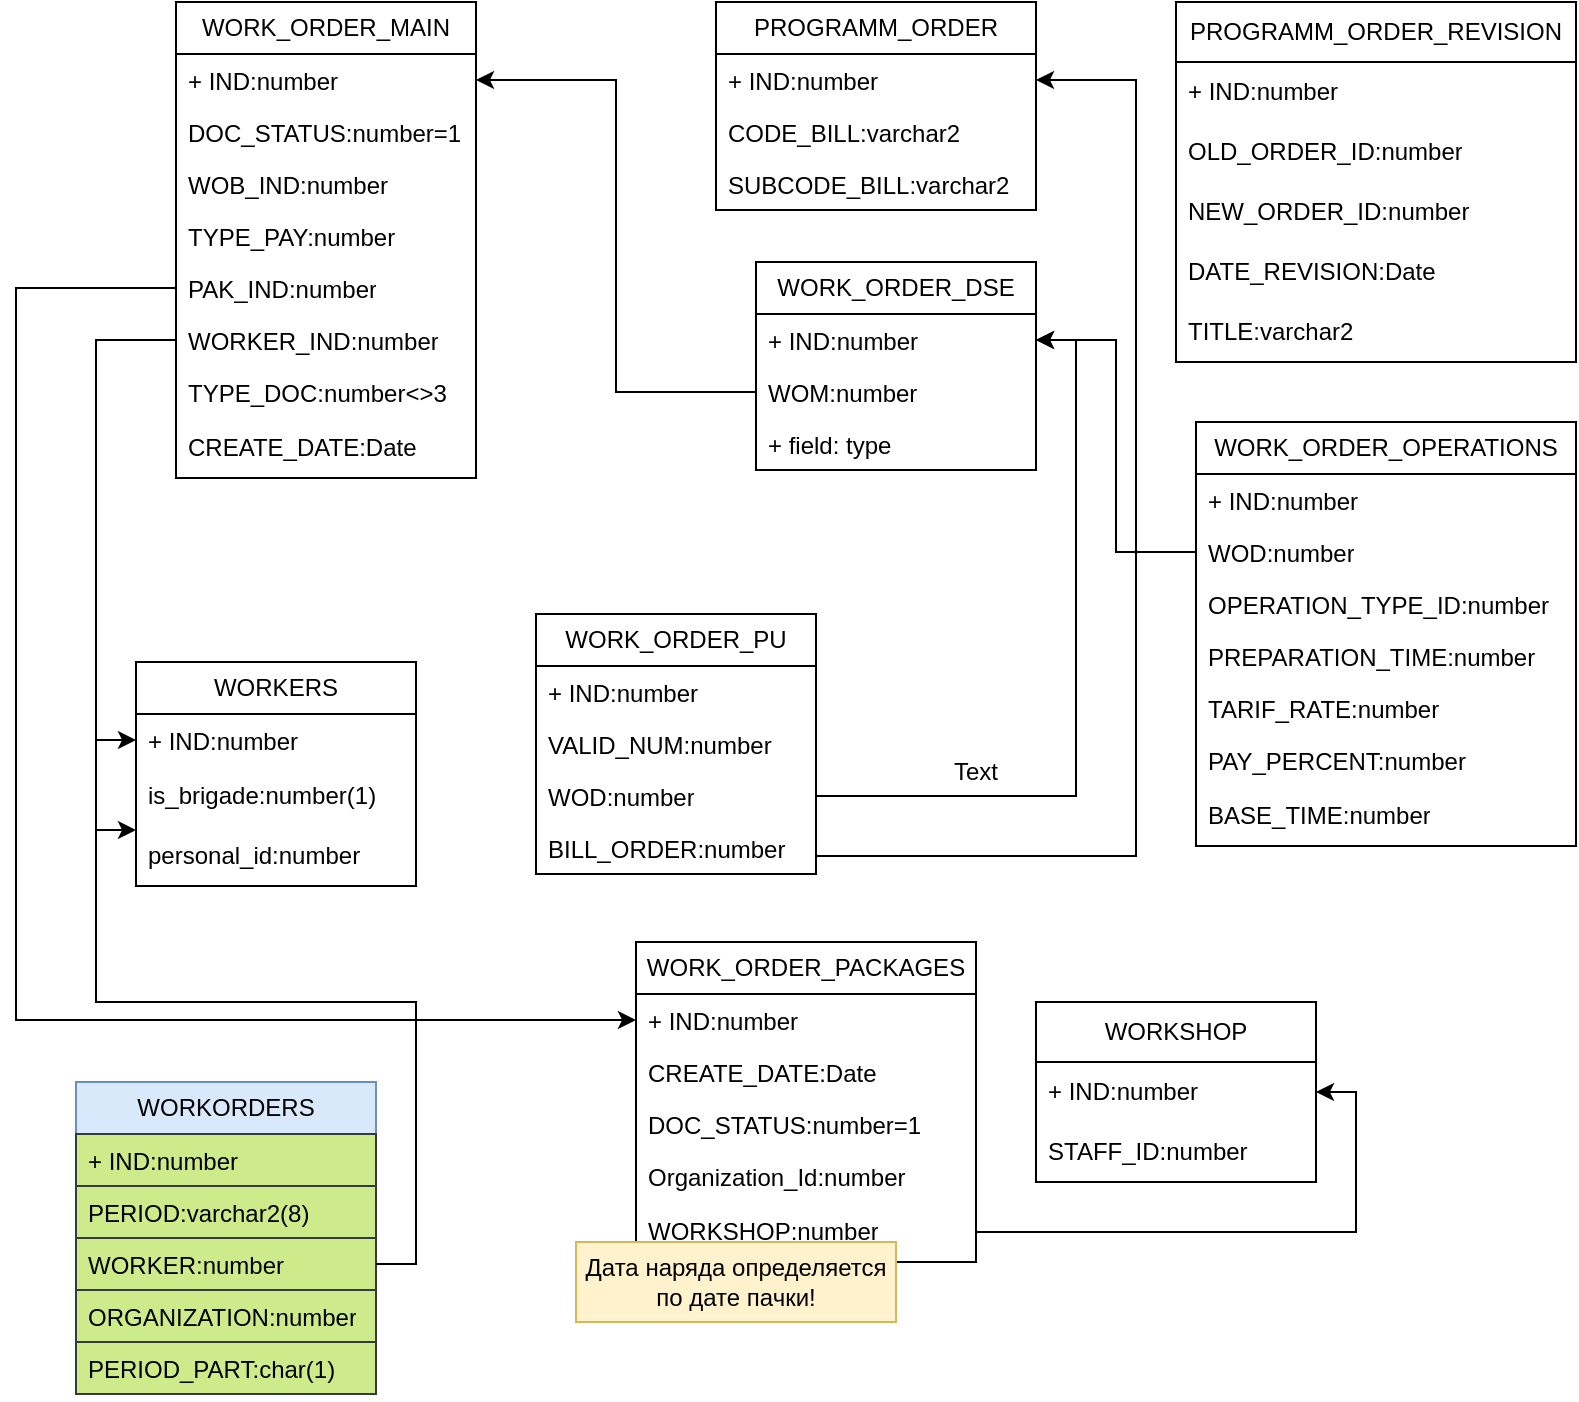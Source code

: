 <mxfile version="21.1.8" type="github">
  <diagram name="Page-1" id="9f46799a-70d6-7492-0946-bef42562c5a5">
    <mxGraphModel dx="1434" dy="796" grid="1" gridSize="10" guides="1" tooltips="1" connect="1" arrows="1" fold="1" page="1" pageScale="1" pageWidth="1169" pageHeight="827" background="none" math="0" shadow="0">
      <root>
        <mxCell id="0" />
        <mxCell id="1" parent="0" />
        <mxCell id="JL5NNq-8GLPffX-R44t9-5" value="WORK_ORDER_MAIN" style="swimlane;fontStyle=0;childLayout=stackLayout;horizontal=1;startSize=26;fillColor=none;horizontalStack=0;resizeParent=1;resizeParentMax=0;resizeLast=0;collapsible=1;marginBottom=0;whiteSpace=wrap;html=1;" parent="1" vertex="1">
          <mxGeometry x="150" y="20" width="150" height="238" as="geometry" />
        </mxCell>
        <mxCell id="JL5NNq-8GLPffX-R44t9-6" value="+ IND:number" style="text;strokeColor=none;fillColor=none;align=left;verticalAlign=top;spacingLeft=4;spacingRight=4;overflow=hidden;rotatable=0;points=[[0,0.5],[1,0.5]];portConstraint=eastwest;whiteSpace=wrap;html=1;" parent="JL5NNq-8GLPffX-R44t9-5" vertex="1">
          <mxGeometry y="26" width="150" height="26" as="geometry" />
        </mxCell>
        <mxCell id="JL5NNq-8GLPffX-R44t9-7" value="DOC_STATUS:number=1" style="text;strokeColor=none;fillColor=none;align=left;verticalAlign=top;spacingLeft=4;spacingRight=4;overflow=hidden;rotatable=0;points=[[0,0.5],[1,0.5]];portConstraint=eastwest;whiteSpace=wrap;html=1;" parent="JL5NNq-8GLPffX-R44t9-5" vertex="1">
          <mxGeometry y="52" width="150" height="26" as="geometry" />
        </mxCell>
        <mxCell id="JL5NNq-8GLPffX-R44t9-8" value="WOB_IND:number" style="text;strokeColor=none;fillColor=none;align=left;verticalAlign=top;spacingLeft=4;spacingRight=4;overflow=hidden;rotatable=0;points=[[0,0.5],[1,0.5]];portConstraint=eastwest;whiteSpace=wrap;html=1;" parent="JL5NNq-8GLPffX-R44t9-5" vertex="1">
          <mxGeometry y="78" width="150" height="26" as="geometry" />
        </mxCell>
        <mxCell id="JL5NNq-8GLPffX-R44t9-9" value="TYPE_PAY:number" style="text;strokeColor=none;fillColor=none;align=left;verticalAlign=top;spacingLeft=4;spacingRight=4;overflow=hidden;rotatable=0;points=[[0,0.5],[1,0.5]];portConstraint=eastwest;whiteSpace=wrap;html=1;" parent="JL5NNq-8GLPffX-R44t9-5" vertex="1">
          <mxGeometry y="104" width="150" height="26" as="geometry" />
        </mxCell>
        <mxCell id="JL5NNq-8GLPffX-R44t9-33" value="PAK_IND:number" style="text;strokeColor=none;fillColor=none;align=left;verticalAlign=top;spacingLeft=4;spacingRight=4;overflow=hidden;rotatable=0;points=[[0,0.5],[1,0.5]];portConstraint=eastwest;whiteSpace=wrap;html=1;" parent="JL5NNq-8GLPffX-R44t9-5" vertex="1">
          <mxGeometry y="130" width="150" height="26" as="geometry" />
        </mxCell>
        <mxCell id="JL5NNq-8GLPffX-R44t9-41" value="WORKER_IND:number" style="text;strokeColor=none;fillColor=none;align=left;verticalAlign=top;spacingLeft=4;spacingRight=4;overflow=hidden;rotatable=0;points=[[0,0.5],[1,0.5]];portConstraint=eastwest;whiteSpace=wrap;html=1;" parent="JL5NNq-8GLPffX-R44t9-5" vertex="1">
          <mxGeometry y="156" width="150" height="26" as="geometry" />
        </mxCell>
        <mxCell id="JL5NNq-8GLPffX-R44t9-56" value="TYPE_DOC:number&amp;lt;&amp;gt;3" style="text;strokeColor=none;fillColor=none;align=left;verticalAlign=top;spacingLeft=4;spacingRight=4;overflow=hidden;rotatable=0;points=[[0,0.5],[1,0.5]];portConstraint=eastwest;whiteSpace=wrap;html=1;" parent="JL5NNq-8GLPffX-R44t9-5" vertex="1">
          <mxGeometry y="182" width="150" height="26" as="geometry" />
        </mxCell>
        <mxCell id="oC8seJXO5h8MSKb7G7MF-5" value="CREATE_DATE:Date" style="text;strokeColor=none;fillColor=none;align=left;verticalAlign=middle;spacingLeft=4;spacingRight=4;overflow=hidden;points=[[0,0.5],[1,0.5]];portConstraint=eastwest;rotatable=0;whiteSpace=wrap;html=1;" parent="JL5NNq-8GLPffX-R44t9-5" vertex="1">
          <mxGeometry y="208" width="150" height="30" as="geometry" />
        </mxCell>
        <mxCell id="JL5NNq-8GLPffX-R44t9-10" value="WORK_ORDER_DSE" style="swimlane;fontStyle=0;childLayout=stackLayout;horizontal=1;startSize=26;fillColor=none;horizontalStack=0;resizeParent=1;resizeParentMax=0;resizeLast=0;collapsible=1;marginBottom=0;whiteSpace=wrap;html=1;" parent="1" vertex="1">
          <mxGeometry x="440" y="150" width="140" height="104" as="geometry" />
        </mxCell>
        <mxCell id="JL5NNq-8GLPffX-R44t9-12" value="+ IND:number" style="text;strokeColor=none;fillColor=none;align=left;verticalAlign=top;spacingLeft=4;spacingRight=4;overflow=hidden;rotatable=0;points=[[0,0.5],[1,0.5]];portConstraint=eastwest;whiteSpace=wrap;html=1;" parent="JL5NNq-8GLPffX-R44t9-10" vertex="1">
          <mxGeometry y="26" width="140" height="26" as="geometry" />
        </mxCell>
        <mxCell id="JL5NNq-8GLPffX-R44t9-11" value="WOM:number" style="text;strokeColor=none;fillColor=none;align=left;verticalAlign=top;spacingLeft=4;spacingRight=4;overflow=hidden;rotatable=0;points=[[0,0.5],[1,0.5]];portConstraint=eastwest;whiteSpace=wrap;html=1;" parent="JL5NNq-8GLPffX-R44t9-10" vertex="1">
          <mxGeometry y="52" width="140" height="26" as="geometry" />
        </mxCell>
        <mxCell id="JL5NNq-8GLPffX-R44t9-13" value="+ field: type" style="text;strokeColor=none;fillColor=none;align=left;verticalAlign=top;spacingLeft=4;spacingRight=4;overflow=hidden;rotatable=0;points=[[0,0.5],[1,0.5]];portConstraint=eastwest;whiteSpace=wrap;html=1;" parent="JL5NNq-8GLPffX-R44t9-10" vertex="1">
          <mxGeometry y="78" width="140" height="26" as="geometry" />
        </mxCell>
        <mxCell id="JL5NNq-8GLPffX-R44t9-14" style="edgeStyle=orthogonalEdgeStyle;rounded=0;orthogonalLoop=1;jettySize=auto;html=1;exitX=0;exitY=0.5;exitDx=0;exitDy=0;entryX=1;entryY=0.5;entryDx=0;entryDy=0;" parent="1" source="JL5NNq-8GLPffX-R44t9-11" target="JL5NNq-8GLPffX-R44t9-6" edge="1">
          <mxGeometry relative="1" as="geometry" />
        </mxCell>
        <mxCell id="JL5NNq-8GLPffX-R44t9-15" value="WORK_ORDER_PU" style="swimlane;fontStyle=0;childLayout=stackLayout;horizontal=1;startSize=26;fillColor=none;horizontalStack=0;resizeParent=1;resizeParentMax=0;resizeLast=0;collapsible=1;marginBottom=0;whiteSpace=wrap;html=1;" parent="1" vertex="1">
          <mxGeometry x="330" y="326" width="140" height="130" as="geometry" />
        </mxCell>
        <mxCell id="JL5NNq-8GLPffX-R44t9-16" value="+ IND:number" style="text;strokeColor=none;fillColor=none;align=left;verticalAlign=top;spacingLeft=4;spacingRight=4;overflow=hidden;rotatable=0;points=[[0,0.5],[1,0.5]];portConstraint=eastwest;whiteSpace=wrap;html=1;" parent="JL5NNq-8GLPffX-R44t9-15" vertex="1">
          <mxGeometry y="26" width="140" height="26" as="geometry" />
        </mxCell>
        <mxCell id="JL5NNq-8GLPffX-R44t9-17" value="VALID_NUM:number" style="text;strokeColor=none;fillColor=none;align=left;verticalAlign=top;spacingLeft=4;spacingRight=4;overflow=hidden;rotatable=0;points=[[0,0.5],[1,0.5]];portConstraint=eastwest;whiteSpace=wrap;html=1;" parent="JL5NNq-8GLPffX-R44t9-15" vertex="1">
          <mxGeometry y="52" width="140" height="26" as="geometry" />
        </mxCell>
        <mxCell id="JL5NNq-8GLPffX-R44t9-18" value="WOD:number" style="text;strokeColor=none;fillColor=none;align=left;verticalAlign=top;spacingLeft=4;spacingRight=4;overflow=hidden;rotatable=0;points=[[0,0.5],[1,0.5]];portConstraint=eastwest;whiteSpace=wrap;html=1;" parent="JL5NNq-8GLPffX-R44t9-15" vertex="1">
          <mxGeometry y="78" width="140" height="26" as="geometry" />
        </mxCell>
        <mxCell id="JL5NNq-8GLPffX-R44t9-53" value="BILL_ORDER:number" style="text;strokeColor=none;fillColor=none;align=left;verticalAlign=top;spacingLeft=4;spacingRight=4;overflow=hidden;rotatable=0;points=[[0,0.5],[1,0.5]];portConstraint=eastwest;whiteSpace=wrap;html=1;" parent="JL5NNq-8GLPffX-R44t9-15" vertex="1">
          <mxGeometry y="104" width="140" height="26" as="geometry" />
        </mxCell>
        <mxCell id="JL5NNq-8GLPffX-R44t9-19" style="edgeStyle=orthogonalEdgeStyle;rounded=0;orthogonalLoop=1;jettySize=auto;html=1;exitX=1;exitY=0.5;exitDx=0;exitDy=0;entryX=1;entryY=0.5;entryDx=0;entryDy=0;" parent="1" source="JL5NNq-8GLPffX-R44t9-18" target="JL5NNq-8GLPffX-R44t9-12" edge="1">
          <mxGeometry relative="1" as="geometry" />
        </mxCell>
        <mxCell id="JL5NNq-8GLPffX-R44t9-20" value="WORK_ORDER_OPERATIONS" style="swimlane;fontStyle=0;childLayout=stackLayout;horizontal=1;startSize=26;fillColor=none;horizontalStack=0;resizeParent=1;resizeParentMax=0;resizeLast=0;collapsible=1;marginBottom=0;whiteSpace=wrap;html=1;" parent="1" vertex="1">
          <mxGeometry x="660" y="230" width="190" height="212" as="geometry" />
        </mxCell>
        <mxCell id="JL5NNq-8GLPffX-R44t9-21" value="+ IND:number" style="text;strokeColor=none;fillColor=none;align=left;verticalAlign=top;spacingLeft=4;spacingRight=4;overflow=hidden;rotatable=0;points=[[0,0.5],[1,0.5]];portConstraint=eastwest;whiteSpace=wrap;html=1;" parent="JL5NNq-8GLPffX-R44t9-20" vertex="1">
          <mxGeometry y="26" width="190" height="26" as="geometry" />
        </mxCell>
        <mxCell id="JL5NNq-8GLPffX-R44t9-22" value="WOD:number" style="text;strokeColor=none;fillColor=none;align=left;verticalAlign=top;spacingLeft=4;spacingRight=4;overflow=hidden;rotatable=0;points=[[0,0.5],[1,0.5]];portConstraint=eastwest;whiteSpace=wrap;html=1;" parent="JL5NNq-8GLPffX-R44t9-20" vertex="1">
          <mxGeometry y="52" width="190" height="26" as="geometry" />
        </mxCell>
        <mxCell id="JL5NNq-8GLPffX-R44t9-23" value="OPERATION_TYPE_ID:number" style="text;strokeColor=none;fillColor=none;align=left;verticalAlign=top;spacingLeft=4;spacingRight=4;overflow=hidden;rotatable=0;points=[[0,0.5],[1,0.5]];portConstraint=eastwest;whiteSpace=wrap;html=1;" parent="JL5NNq-8GLPffX-R44t9-20" vertex="1">
          <mxGeometry y="78" width="190" height="26" as="geometry" />
        </mxCell>
        <mxCell id="JL5NNq-8GLPffX-R44t9-26" value="PREPARATION_TIME:number" style="text;strokeColor=none;fillColor=none;align=left;verticalAlign=top;spacingLeft=4;spacingRight=4;overflow=hidden;rotatable=0;points=[[0,0.5],[1,0.5]];portConstraint=eastwest;whiteSpace=wrap;html=1;" parent="JL5NNq-8GLPffX-R44t9-20" vertex="1">
          <mxGeometry y="104" width="190" height="26" as="geometry" />
        </mxCell>
        <mxCell id="JL5NNq-8GLPffX-R44t9-25" value="TARIF_RATE:number" style="text;strokeColor=none;fillColor=none;align=left;verticalAlign=top;spacingLeft=4;spacingRight=4;overflow=hidden;rotatable=0;points=[[0,0.5],[1,0.5]];portConstraint=eastwest;whiteSpace=wrap;html=1;" parent="JL5NNq-8GLPffX-R44t9-20" vertex="1">
          <mxGeometry y="130" width="190" height="26" as="geometry" />
        </mxCell>
        <mxCell id="JL5NNq-8GLPffX-R44t9-27" value="PAY_PERCENT:number" style="text;strokeColor=none;fillColor=none;align=left;verticalAlign=top;spacingLeft=4;spacingRight=4;overflow=hidden;rotatable=0;points=[[0,0.5],[1,0.5]];portConstraint=eastwest;whiteSpace=wrap;html=1;" parent="JL5NNq-8GLPffX-R44t9-20" vertex="1">
          <mxGeometry y="156" width="190" height="26" as="geometry" />
        </mxCell>
        <mxCell id="oC8seJXO5h8MSKb7G7MF-7" value="BASE_TIME:number" style="text;strokeColor=none;fillColor=none;align=left;verticalAlign=middle;spacingLeft=4;spacingRight=4;overflow=hidden;points=[[0,0.5],[1,0.5]];portConstraint=eastwest;rotatable=0;whiteSpace=wrap;html=1;" parent="JL5NNq-8GLPffX-R44t9-20" vertex="1">
          <mxGeometry y="182" width="190" height="30" as="geometry" />
        </mxCell>
        <mxCell id="JL5NNq-8GLPffX-R44t9-24" style="edgeStyle=orthogonalEdgeStyle;rounded=0;orthogonalLoop=1;jettySize=auto;html=1;exitX=0;exitY=0.5;exitDx=0;exitDy=0;entryX=1;entryY=0.5;entryDx=0;entryDy=0;" parent="1" source="JL5NNq-8GLPffX-R44t9-22" target="JL5NNq-8GLPffX-R44t9-12" edge="1">
          <mxGeometry relative="1" as="geometry" />
        </mxCell>
        <mxCell id="JL5NNq-8GLPffX-R44t9-28" value="WORK_ORDER_PACKAGES" style="swimlane;fontStyle=0;childLayout=stackLayout;horizontal=1;startSize=26;fillColor=none;horizontalStack=0;resizeParent=1;resizeParentMax=0;resizeLast=0;collapsible=1;marginBottom=0;whiteSpace=wrap;html=1;" parent="1" vertex="1">
          <mxGeometry x="380" y="490" width="170" height="160" as="geometry" />
        </mxCell>
        <mxCell id="JL5NNq-8GLPffX-R44t9-29" value="+ IND:number" style="text;strokeColor=none;fillColor=none;align=left;verticalAlign=top;spacingLeft=4;spacingRight=4;overflow=hidden;rotatable=0;points=[[0,0.5],[1,0.5]];portConstraint=eastwest;whiteSpace=wrap;html=1;" parent="JL5NNq-8GLPffX-R44t9-28" vertex="1">
          <mxGeometry y="26" width="170" height="26" as="geometry" />
        </mxCell>
        <mxCell id="JL5NNq-8GLPffX-R44t9-30" value="CREATE_DATE:Date" style="text;strokeColor=none;fillColor=none;align=left;verticalAlign=top;spacingLeft=4;spacingRight=4;overflow=hidden;rotatable=0;points=[[0,0.5],[1,0.5]];portConstraint=eastwest;whiteSpace=wrap;html=1;" parent="JL5NNq-8GLPffX-R44t9-28" vertex="1">
          <mxGeometry y="52" width="170" height="26" as="geometry" />
        </mxCell>
        <mxCell id="JL5NNq-8GLPffX-R44t9-31" value="DOC_STATUS:number=1" style="text;strokeColor=none;fillColor=none;align=left;verticalAlign=top;spacingLeft=4;spacingRight=4;overflow=hidden;rotatable=0;points=[[0,0.5],[1,0.5]];portConstraint=eastwest;whiteSpace=wrap;html=1;" parent="JL5NNq-8GLPffX-R44t9-28" vertex="1">
          <mxGeometry y="78" width="170" height="26" as="geometry" />
        </mxCell>
        <mxCell id="JL5NNq-8GLPffX-R44t9-32" value="Organization_Id:number" style="text;strokeColor=none;fillColor=none;align=left;verticalAlign=top;spacingLeft=4;spacingRight=4;overflow=hidden;rotatable=0;points=[[0,0.5],[1,0.5]];portConstraint=eastwest;whiteSpace=wrap;html=1;" parent="JL5NNq-8GLPffX-R44t9-28" vertex="1">
          <mxGeometry y="104" width="170" height="26" as="geometry" />
        </mxCell>
        <mxCell id="oC8seJXO5h8MSKb7G7MF-15" value="WORKSHOP:number" style="text;strokeColor=none;fillColor=none;align=left;verticalAlign=middle;spacingLeft=4;spacingRight=4;overflow=hidden;points=[[0,0.5],[1,0.5]];portConstraint=eastwest;rotatable=0;whiteSpace=wrap;html=1;" parent="JL5NNq-8GLPffX-R44t9-28" vertex="1">
          <mxGeometry y="130" width="170" height="30" as="geometry" />
        </mxCell>
        <mxCell id="JL5NNq-8GLPffX-R44t9-35" value="WORKORDERS" style="swimlane;fontStyle=0;childLayout=stackLayout;horizontal=1;startSize=26;fillColor=#dae8fc;horizontalStack=0;resizeParent=1;resizeParentMax=0;resizeLast=0;collapsible=1;marginBottom=0;whiteSpace=wrap;html=1;strokeColor=#6c8ebf;" parent="1" vertex="1">
          <mxGeometry x="100" y="560" width="150" height="156" as="geometry" />
        </mxCell>
        <mxCell id="JL5NNq-8GLPffX-R44t9-36" value="+ IND:number" style="text;strokeColor=#36393d;fillColor=#cdeb8b;align=left;verticalAlign=top;spacingLeft=4;spacingRight=4;overflow=hidden;rotatable=0;points=[[0,0.5],[1,0.5]];portConstraint=eastwest;whiteSpace=wrap;html=1;" parent="JL5NNq-8GLPffX-R44t9-35" vertex="1">
          <mxGeometry y="26" width="150" height="26" as="geometry" />
        </mxCell>
        <mxCell id="JL5NNq-8GLPffX-R44t9-37" value="PERIOD:varchar2(8)" style="text;strokeColor=#36393d;fillColor=#cdeb8b;align=left;verticalAlign=top;spacingLeft=4;spacingRight=4;overflow=hidden;rotatable=0;points=[[0,0.5],[1,0.5]];portConstraint=eastwest;whiteSpace=wrap;html=1;" parent="JL5NNq-8GLPffX-R44t9-35" vertex="1">
          <mxGeometry y="52" width="150" height="26" as="geometry" />
        </mxCell>
        <mxCell id="JL5NNq-8GLPffX-R44t9-38" value="WORKER:number" style="text;strokeColor=#36393d;fillColor=#cdeb8b;align=left;verticalAlign=top;spacingLeft=4;spacingRight=4;overflow=hidden;rotatable=0;points=[[0,0.5],[1,0.5]];portConstraint=eastwest;whiteSpace=wrap;html=1;" parent="JL5NNq-8GLPffX-R44t9-35" vertex="1">
          <mxGeometry y="78" width="150" height="26" as="geometry" />
        </mxCell>
        <mxCell id="JL5NNq-8GLPffX-R44t9-39" value="ORGANIZATION:number" style="text;strokeColor=#36393d;fillColor=#cdeb8b;align=left;verticalAlign=top;spacingLeft=4;spacingRight=4;overflow=hidden;rotatable=0;points=[[0,0.5],[1,0.5]];portConstraint=eastwest;whiteSpace=wrap;html=1;" parent="JL5NNq-8GLPffX-R44t9-35" vertex="1">
          <mxGeometry y="104" width="150" height="26" as="geometry" />
        </mxCell>
        <mxCell id="JL5NNq-8GLPffX-R44t9-40" value="PERIOD_PART:char(1)" style="text;strokeColor=#36393d;fillColor=#cdeb8b;align=left;verticalAlign=top;spacingLeft=4;spacingRight=4;overflow=hidden;rotatable=0;points=[[0,0.5],[1,0.5]];portConstraint=eastwest;whiteSpace=wrap;html=1;" parent="JL5NNq-8GLPffX-R44t9-35" vertex="1">
          <mxGeometry y="130" width="150" height="26" as="geometry" />
        </mxCell>
        <mxCell id="JL5NNq-8GLPffX-R44t9-42" value="WORKERS" style="swimlane;fontStyle=0;childLayout=stackLayout;horizontal=1;startSize=26;fillColor=none;horizontalStack=0;resizeParent=1;resizeParentMax=0;resizeLast=0;collapsible=1;marginBottom=0;whiteSpace=wrap;html=1;" parent="1" vertex="1">
          <mxGeometry x="130" y="350" width="140" height="112" as="geometry" />
        </mxCell>
        <mxCell id="JL5NNq-8GLPffX-R44t9-43" value="+ IND:number" style="text;strokeColor=none;fillColor=none;align=left;verticalAlign=top;spacingLeft=4;spacingRight=4;overflow=hidden;rotatable=0;points=[[0,0.5],[1,0.5]];portConstraint=eastwest;whiteSpace=wrap;html=1;" parent="JL5NNq-8GLPffX-R44t9-42" vertex="1">
          <mxGeometry y="26" width="140" height="26" as="geometry" />
        </mxCell>
        <mxCell id="oC8seJXO5h8MSKb7G7MF-17" value="is_brigade:number(1)" style="text;strokeColor=none;fillColor=none;align=left;verticalAlign=middle;spacingLeft=4;spacingRight=4;overflow=hidden;points=[[0,0.5],[1,0.5]];portConstraint=eastwest;rotatable=0;whiteSpace=wrap;html=1;" parent="JL5NNq-8GLPffX-R44t9-42" vertex="1">
          <mxGeometry y="52" width="140" height="30" as="geometry" />
        </mxCell>
        <mxCell id="oC8seJXO5h8MSKb7G7MF-18" value="personal_id:number" style="text;strokeColor=none;fillColor=none;align=left;verticalAlign=middle;spacingLeft=4;spacingRight=4;overflow=hidden;points=[[0,0.5],[1,0.5]];portConstraint=eastwest;rotatable=0;whiteSpace=wrap;html=1;" parent="JL5NNq-8GLPffX-R44t9-42" vertex="1">
          <mxGeometry y="82" width="140" height="30" as="geometry" />
        </mxCell>
        <mxCell id="JL5NNq-8GLPffX-R44t9-47" style="edgeStyle=orthogonalEdgeStyle;rounded=0;orthogonalLoop=1;jettySize=auto;html=1;exitX=0;exitY=0.5;exitDx=0;exitDy=0;entryX=0;entryY=0.75;entryDx=0;entryDy=0;" parent="1" source="JL5NNq-8GLPffX-R44t9-41" target="JL5NNq-8GLPffX-R44t9-42" edge="1">
          <mxGeometry relative="1" as="geometry" />
        </mxCell>
        <mxCell id="JL5NNq-8GLPffX-R44t9-48" style="edgeStyle=orthogonalEdgeStyle;rounded=0;orthogonalLoop=1;jettySize=auto;html=1;exitX=1;exitY=0.5;exitDx=0;exitDy=0;entryX=0;entryY=0.5;entryDx=0;entryDy=0;" parent="1" source="JL5NNq-8GLPffX-R44t9-38" target="JL5NNq-8GLPffX-R44t9-43" edge="1">
          <mxGeometry relative="1" as="geometry" />
        </mxCell>
        <mxCell id="JL5NNq-8GLPffX-R44t9-49" value="PROGRAMM_ORDER" style="swimlane;fontStyle=0;childLayout=stackLayout;horizontal=1;startSize=26;fillColor=none;horizontalStack=0;resizeParent=1;resizeParentMax=0;resizeLast=0;collapsible=1;marginBottom=0;whiteSpace=wrap;html=1;" parent="1" vertex="1">
          <mxGeometry x="420" y="20" width="160" height="104" as="geometry" />
        </mxCell>
        <mxCell id="JL5NNq-8GLPffX-R44t9-50" value="+ IND:number" style="text;strokeColor=none;fillColor=none;align=left;verticalAlign=top;spacingLeft=4;spacingRight=4;overflow=hidden;rotatable=0;points=[[0,0.5],[1,0.5]];portConstraint=eastwest;whiteSpace=wrap;html=1;" parent="JL5NNq-8GLPffX-R44t9-49" vertex="1">
          <mxGeometry y="26" width="160" height="26" as="geometry" />
        </mxCell>
        <mxCell id="JL5NNq-8GLPffX-R44t9-51" value="CODE_BILL:varchar2" style="text;strokeColor=none;fillColor=none;align=left;verticalAlign=top;spacingLeft=4;spacingRight=4;overflow=hidden;rotatable=0;points=[[0,0.5],[1,0.5]];portConstraint=eastwest;whiteSpace=wrap;html=1;" parent="JL5NNq-8GLPffX-R44t9-49" vertex="1">
          <mxGeometry y="52" width="160" height="26" as="geometry" />
        </mxCell>
        <mxCell id="JL5NNq-8GLPffX-R44t9-52" value="SUBCODE_BILL:varchar2" style="text;strokeColor=none;fillColor=none;align=left;verticalAlign=top;spacingLeft=4;spacingRight=4;overflow=hidden;rotatable=0;points=[[0,0.5],[1,0.5]];portConstraint=eastwest;whiteSpace=wrap;html=1;" parent="JL5NNq-8GLPffX-R44t9-49" vertex="1">
          <mxGeometry y="78" width="160" height="26" as="geometry" />
        </mxCell>
        <mxCell id="JL5NNq-8GLPffX-R44t9-55" style="edgeStyle=orthogonalEdgeStyle;rounded=0;orthogonalLoop=1;jettySize=auto;html=1;exitX=1;exitY=0.5;exitDx=0;exitDy=0;entryX=1;entryY=0.5;entryDx=0;entryDy=0;" parent="1" source="JL5NNq-8GLPffX-R44t9-53" target="JL5NNq-8GLPffX-R44t9-50" edge="1">
          <mxGeometry relative="1" as="geometry">
            <Array as="points">
              <mxPoint x="470" y="447" />
              <mxPoint x="630" y="447" />
              <mxPoint x="630" y="59" />
            </Array>
            <mxPoint x="590" y="59" as="targetPoint" />
          </mxGeometry>
        </mxCell>
        <mxCell id="JL5NNq-8GLPffX-R44t9-57" style="edgeStyle=orthogonalEdgeStyle;rounded=0;orthogonalLoop=1;jettySize=auto;html=1;exitX=0;exitY=0.5;exitDx=0;exitDy=0;entryX=0;entryY=0.5;entryDx=0;entryDy=0;" parent="1" source="JL5NNq-8GLPffX-R44t9-33" target="JL5NNq-8GLPffX-R44t9-29" edge="1">
          <mxGeometry relative="1" as="geometry">
            <Array as="points">
              <mxPoint x="70" y="163" />
              <mxPoint x="70" y="529" />
            </Array>
          </mxGeometry>
        </mxCell>
        <mxCell id="oC8seJXO5h8MSKb7G7MF-1" value="WORKSHOP" style="swimlane;fontStyle=0;childLayout=stackLayout;horizontal=1;startSize=30;horizontalStack=0;resizeParent=1;resizeParentMax=0;resizeLast=0;collapsible=1;marginBottom=0;whiteSpace=wrap;html=1;" parent="1" vertex="1">
          <mxGeometry x="580" y="520" width="140" height="90" as="geometry" />
        </mxCell>
        <mxCell id="oC8seJXO5h8MSKb7G7MF-2" value="+ IND:number" style="text;strokeColor=none;fillColor=none;align=left;verticalAlign=middle;spacingLeft=4;spacingRight=4;overflow=hidden;points=[[0,0.5],[1,0.5]];portConstraint=eastwest;rotatable=0;whiteSpace=wrap;html=1;" parent="oC8seJXO5h8MSKb7G7MF-1" vertex="1">
          <mxGeometry y="30" width="140" height="30" as="geometry" />
        </mxCell>
        <mxCell id="oC8seJXO5h8MSKb7G7MF-3" value="STAFF_ID:number" style="text;strokeColor=none;fillColor=none;align=left;verticalAlign=middle;spacingLeft=4;spacingRight=4;overflow=hidden;points=[[0,0.5],[1,0.5]];portConstraint=eastwest;rotatable=0;whiteSpace=wrap;html=1;" parent="oC8seJXO5h8MSKb7G7MF-1" vertex="1">
          <mxGeometry y="60" width="140" height="30" as="geometry" />
        </mxCell>
        <mxCell id="oC8seJXO5h8MSKb7G7MF-6" value="Text" style="text;html=1;strokeColor=none;fillColor=none;align=center;verticalAlign=middle;whiteSpace=wrap;rounded=0;" parent="1" vertex="1">
          <mxGeometry x="520" y="390" width="60" height="30" as="geometry" />
        </mxCell>
        <mxCell id="oC8seJXO5h8MSKb7G7MF-8" value="Дата наряда определяется по дате пачки!" style="text;html=1;strokeColor=#d6b656;fillColor=#fff2cc;align=center;verticalAlign=middle;whiteSpace=wrap;rounded=0;" parent="1" vertex="1">
          <mxGeometry x="350" y="640" width="160" height="40" as="geometry" />
        </mxCell>
        <mxCell id="oC8seJXO5h8MSKb7G7MF-9" value="PROGRAMM_ORDER_REVISION" style="swimlane;fontStyle=0;childLayout=stackLayout;horizontal=1;startSize=30;horizontalStack=0;resizeParent=1;resizeParentMax=0;resizeLast=0;collapsible=1;marginBottom=0;whiteSpace=wrap;html=1;" parent="1" vertex="1">
          <mxGeometry x="650" y="20" width="200" height="180" as="geometry" />
        </mxCell>
        <mxCell id="oC8seJXO5h8MSKb7G7MF-11" value="+ IND:number" style="text;strokeColor=none;fillColor=none;align=left;verticalAlign=middle;spacingLeft=4;spacingRight=4;overflow=hidden;points=[[0,0.5],[1,0.5]];portConstraint=eastwest;rotatable=0;whiteSpace=wrap;html=1;" parent="oC8seJXO5h8MSKb7G7MF-9" vertex="1">
          <mxGeometry y="30" width="200" height="30" as="geometry" />
        </mxCell>
        <mxCell id="oC8seJXO5h8MSKb7G7MF-10" value="OLD_ORDER_ID:number" style="text;strokeColor=none;fillColor=none;align=left;verticalAlign=middle;spacingLeft=4;spacingRight=4;overflow=hidden;points=[[0,0.5],[1,0.5]];portConstraint=eastwest;rotatable=0;whiteSpace=wrap;html=1;" parent="oC8seJXO5h8MSKb7G7MF-9" vertex="1">
          <mxGeometry y="60" width="200" height="30" as="geometry" />
        </mxCell>
        <mxCell id="oC8seJXO5h8MSKb7G7MF-12" value="NEW_ORDER_ID:number" style="text;strokeColor=none;fillColor=none;align=left;verticalAlign=middle;spacingLeft=4;spacingRight=4;overflow=hidden;points=[[0,0.5],[1,0.5]];portConstraint=eastwest;rotatable=0;whiteSpace=wrap;html=1;" parent="oC8seJXO5h8MSKb7G7MF-9" vertex="1">
          <mxGeometry y="90" width="200" height="30" as="geometry" />
        </mxCell>
        <mxCell id="oC8seJXO5h8MSKb7G7MF-13" value="DATE_REVISION:Date" style="text;strokeColor=none;fillColor=none;align=left;verticalAlign=middle;spacingLeft=4;spacingRight=4;overflow=hidden;points=[[0,0.5],[1,0.5]];portConstraint=eastwest;rotatable=0;whiteSpace=wrap;html=1;" parent="oC8seJXO5h8MSKb7G7MF-9" vertex="1">
          <mxGeometry y="120" width="200" height="30" as="geometry" />
        </mxCell>
        <mxCell id="oC8seJXO5h8MSKb7G7MF-14" value="TITLE:varchar2" style="text;strokeColor=none;fillColor=none;align=left;verticalAlign=middle;spacingLeft=4;spacingRight=4;overflow=hidden;points=[[0,0.5],[1,0.5]];portConstraint=eastwest;rotatable=0;whiteSpace=wrap;html=1;" parent="oC8seJXO5h8MSKb7G7MF-9" vertex="1">
          <mxGeometry y="150" width="200" height="30" as="geometry" />
        </mxCell>
        <mxCell id="oC8seJXO5h8MSKb7G7MF-16" style="edgeStyle=orthogonalEdgeStyle;rounded=0;orthogonalLoop=1;jettySize=auto;html=1;exitX=1;exitY=0.5;exitDx=0;exitDy=0;entryX=1;entryY=0.5;entryDx=0;entryDy=0;" parent="1" source="oC8seJXO5h8MSKb7G7MF-15" target="oC8seJXO5h8MSKb7G7MF-2" edge="1">
          <mxGeometry relative="1" as="geometry" />
        </mxCell>
      </root>
    </mxGraphModel>
  </diagram>
</mxfile>
